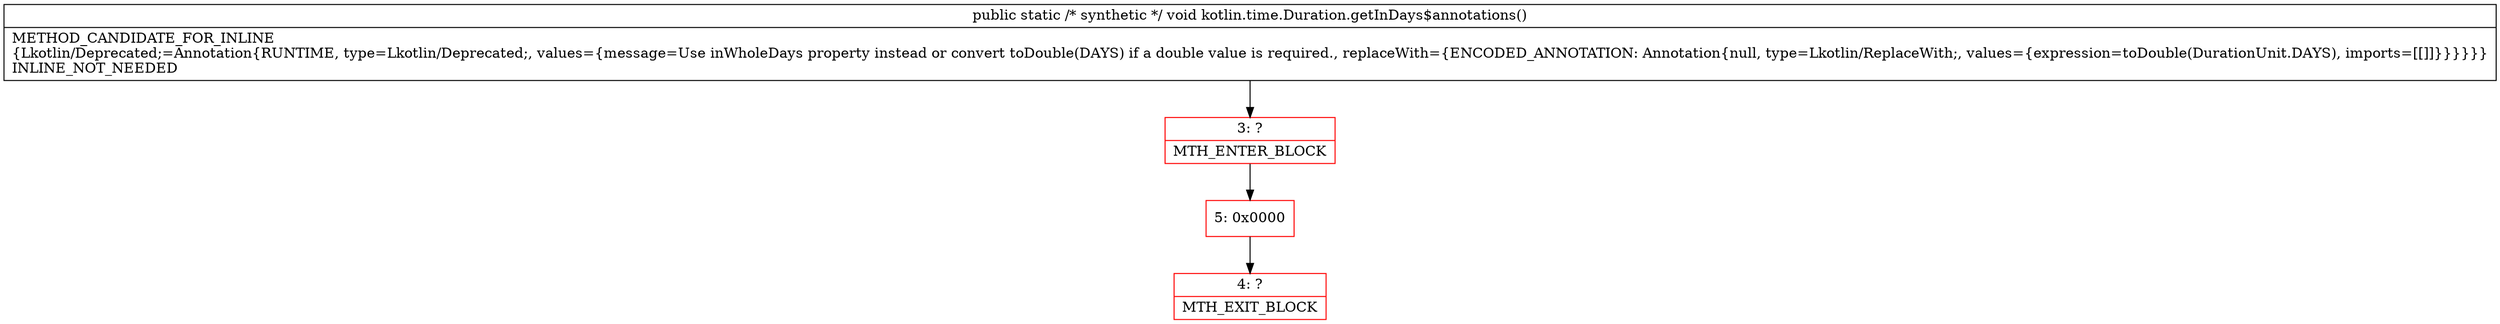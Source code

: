 digraph "CFG forkotlin.time.Duration.getInDays$annotations()V" {
subgraph cluster_Region_556571697 {
label = "R(0)";
node [shape=record,color=blue];
}
Node_3 [shape=record,color=red,label="{3\:\ ?|MTH_ENTER_BLOCK\l}"];
Node_5 [shape=record,color=red,label="{5\:\ 0x0000}"];
Node_4 [shape=record,color=red,label="{4\:\ ?|MTH_EXIT_BLOCK\l}"];
MethodNode[shape=record,label="{public static \/* synthetic *\/ void kotlin.time.Duration.getInDays$annotations()  | METHOD_CANDIDATE_FOR_INLINE\l\{Lkotlin\/Deprecated;=Annotation\{RUNTIME, type=Lkotlin\/Deprecated;, values=\{message=Use inWholeDays property instead or convert toDouble(DAYS) if a double value is required., replaceWith=\{ENCODED_ANNOTATION: Annotation\{null, type=Lkotlin\/ReplaceWith;, values=\{expression=toDouble(DurationUnit.DAYS), imports=[[]]\}\}\}\}\}\}\lINLINE_NOT_NEEDED\l}"];
MethodNode -> Node_3;Node_3 -> Node_5;
Node_5 -> Node_4;
}

